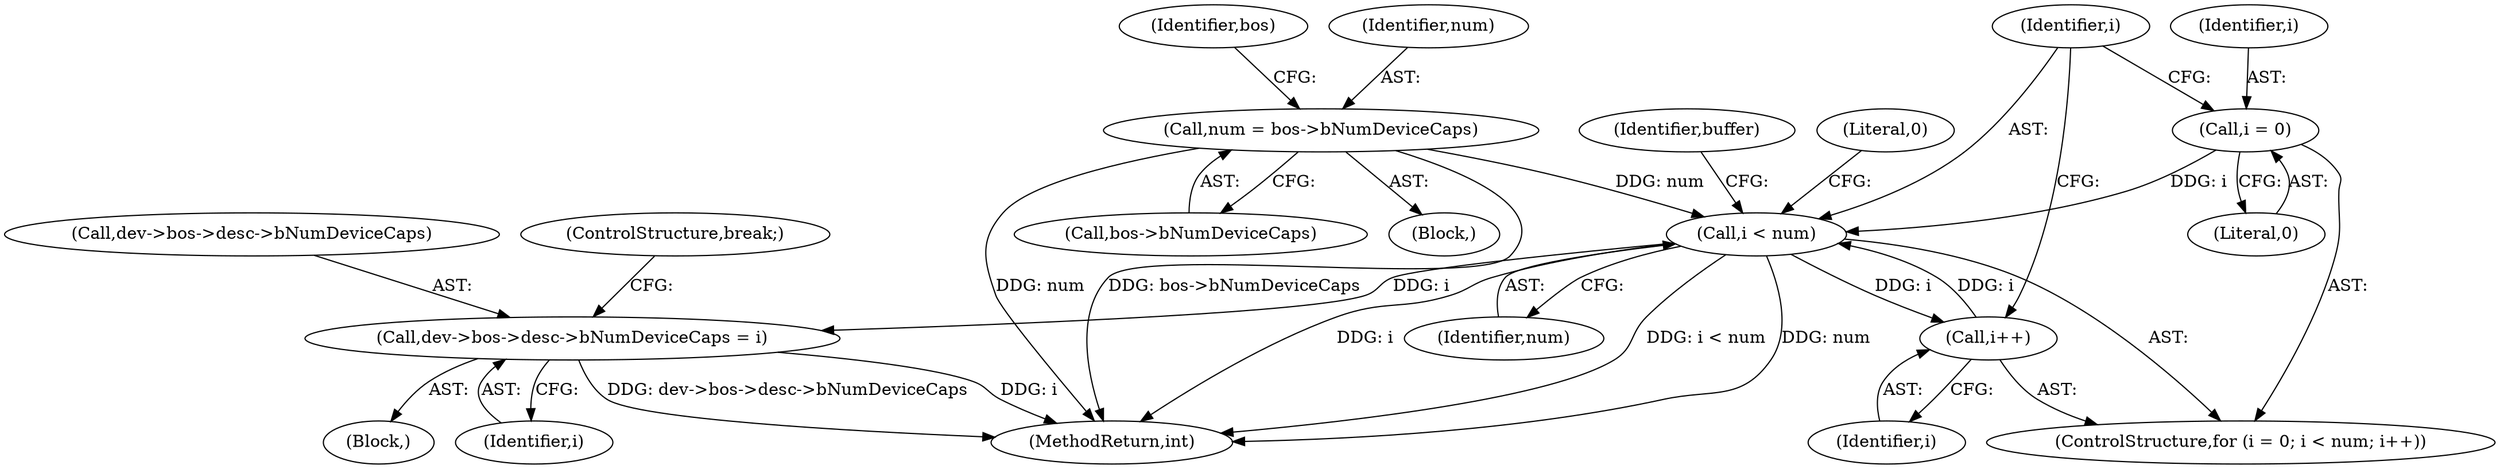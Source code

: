 digraph "0_linux_1c0edc3633b56000e18d82fc241e3995ca18a69e@pointer" {
"1000284" [label="(Call,dev->bos->desc->bNumDeviceCaps = i)"];
"1000257" [label="(Call,i < num)"];
"1000254" [label="(Call,i = 0)"];
"1000260" [label="(Call,i++)"];
"1000172" [label="(Call,num = bos->bNumDeviceCaps)"];
"1000283" [label="(Block,)"];
"1000261" [label="(Identifier,i)"];
"1000257" [label="(Call,i < num)"];
"1000254" [label="(Call,i = 0)"];
"1000173" [label="(Identifier,num)"];
"1000256" [label="(Literal,0)"];
"1000377" [label="(Literal,0)"];
"1000172" [label="(Call,num = bos->bNumDeviceCaps)"];
"1000264" [label="(Identifier,buffer)"];
"1000285" [label="(Call,dev->bos->desc->bNumDeviceCaps)"];
"1000260" [label="(Call,i++)"];
"1000293" [label="(ControlStructure,break;)"];
"1000255" [label="(Identifier,i)"];
"1000284" [label="(Call,dev->bos->desc->bNumDeviceCaps = i)"];
"1000258" [label="(Identifier,i)"];
"1000174" [label="(Call,bos->bNumDeviceCaps)"];
"1000178" [label="(Identifier,bos)"];
"1000253" [label="(ControlStructure,for (i = 0; i < num; i++))"];
"1000105" [label="(Block,)"];
"1000383" [label="(MethodReturn,int)"];
"1000292" [label="(Identifier,i)"];
"1000259" [label="(Identifier,num)"];
"1000284" -> "1000283"  [label="AST: "];
"1000284" -> "1000292"  [label="CFG: "];
"1000285" -> "1000284"  [label="AST: "];
"1000292" -> "1000284"  [label="AST: "];
"1000293" -> "1000284"  [label="CFG: "];
"1000284" -> "1000383"  [label="DDG: i"];
"1000284" -> "1000383"  [label="DDG: dev->bos->desc->bNumDeviceCaps"];
"1000257" -> "1000284"  [label="DDG: i"];
"1000257" -> "1000253"  [label="AST: "];
"1000257" -> "1000259"  [label="CFG: "];
"1000258" -> "1000257"  [label="AST: "];
"1000259" -> "1000257"  [label="AST: "];
"1000264" -> "1000257"  [label="CFG: "];
"1000377" -> "1000257"  [label="CFG: "];
"1000257" -> "1000383"  [label="DDG: num"];
"1000257" -> "1000383"  [label="DDG: i"];
"1000257" -> "1000383"  [label="DDG: i < num"];
"1000254" -> "1000257"  [label="DDG: i"];
"1000260" -> "1000257"  [label="DDG: i"];
"1000172" -> "1000257"  [label="DDG: num"];
"1000257" -> "1000260"  [label="DDG: i"];
"1000254" -> "1000253"  [label="AST: "];
"1000254" -> "1000256"  [label="CFG: "];
"1000255" -> "1000254"  [label="AST: "];
"1000256" -> "1000254"  [label="AST: "];
"1000258" -> "1000254"  [label="CFG: "];
"1000260" -> "1000253"  [label="AST: "];
"1000260" -> "1000261"  [label="CFG: "];
"1000261" -> "1000260"  [label="AST: "];
"1000258" -> "1000260"  [label="CFG: "];
"1000172" -> "1000105"  [label="AST: "];
"1000172" -> "1000174"  [label="CFG: "];
"1000173" -> "1000172"  [label="AST: "];
"1000174" -> "1000172"  [label="AST: "];
"1000178" -> "1000172"  [label="CFG: "];
"1000172" -> "1000383"  [label="DDG: num"];
"1000172" -> "1000383"  [label="DDG: bos->bNumDeviceCaps"];
}
